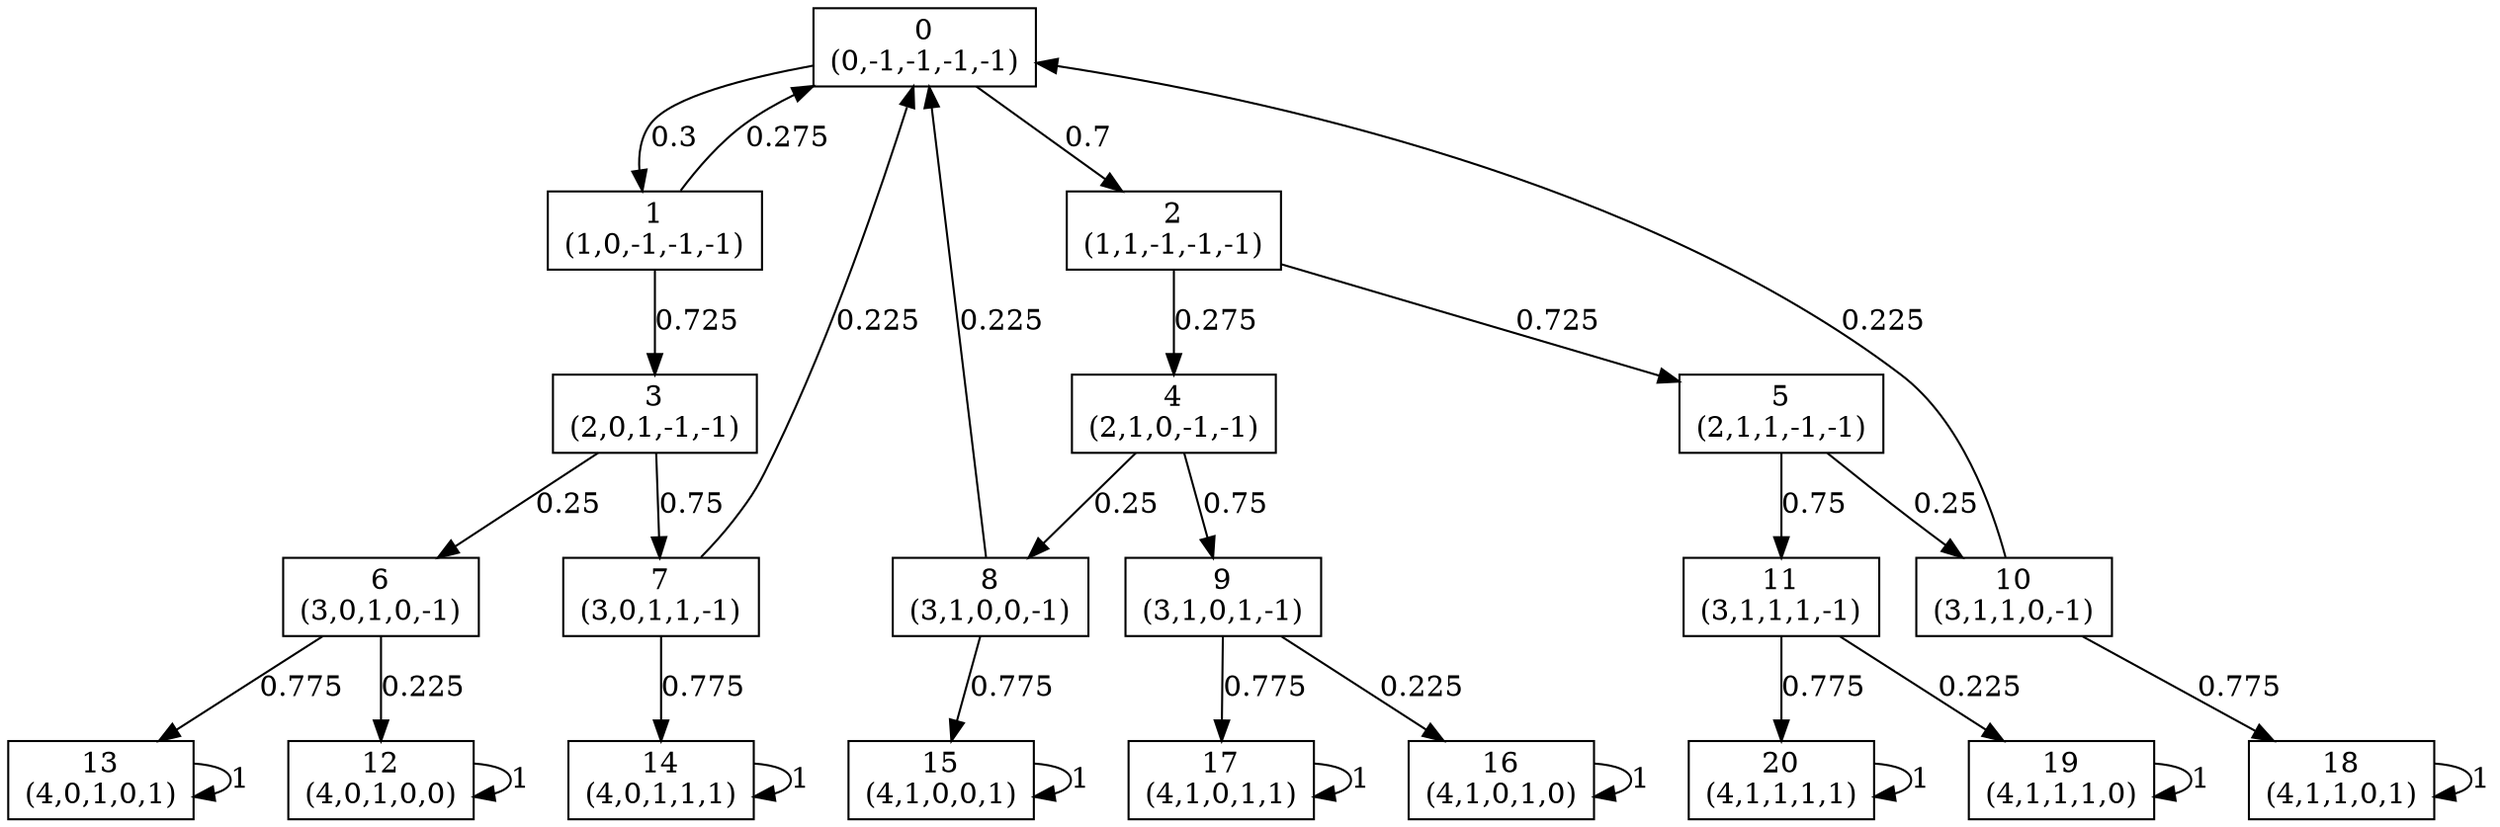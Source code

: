digraph P {
node [shape=box];
0 -> 1 [ label="0.3" ];
0 -> 2 [ label="0.7" ];
1 -> 0 [ label="0.275" ];
1 -> 3 [ label="0.725" ];
2 -> 4 [ label="0.275" ];
2 -> 5 [ label="0.725" ];
3 -> 6 [ label="0.25" ];
3 -> 7 [ label="0.75" ];
4 -> 8 [ label="0.25" ];
4 -> 9 [ label="0.75" ];
5 -> 10 [ label="0.25" ];
5 -> 11 [ label="0.75" ];
6 -> 12 [ label="0.225" ];
6 -> 13 [ label="0.775" ];
7 -> 0 [ label="0.225" ];
7 -> 14 [ label="0.775" ];
8 -> 0 [ label="0.225" ];
8 -> 15 [ label="0.775" ];
9 -> 16 [ label="0.225" ];
9 -> 17 [ label="0.775" ];
10 -> 0 [ label="0.225" ];
10 -> 18 [ label="0.775" ];
11 -> 19 [ label="0.225" ];
11 -> 20 [ label="0.775" ];
12 -> 12 [ label="1" ];
13 -> 13 [ label="1" ];
14 -> 14 [ label="1" ];
15 -> 15 [ label="1" ];
16 -> 16 [ label="1" ];
17 -> 17 [ label="1" ];
18 -> 18 [ label="1" ];
19 -> 19 [ label="1" ];
20 -> 20 [ label="1" ];
0 [label="0\n(0,-1,-1,-1,-1)"];
1 [label="1\n(1,0,-1,-1,-1)"];
2 [label="2\n(1,1,-1,-1,-1)"];
3 [label="3\n(2,0,1,-1,-1)"];
4 [label="4\n(2,1,0,-1,-1)"];
5 [label="5\n(2,1,1,-1,-1)"];
6 [label="6\n(3,0,1,0,-1)"];
7 [label="7\n(3,0,1,1,-1)"];
8 [label="8\n(3,1,0,0,-1)"];
9 [label="9\n(3,1,0,1,-1)"];
10 [label="10\n(3,1,1,0,-1)"];
11 [label="11\n(3,1,1,1,-1)"];
12 [label="12\n(4,0,1,0,0)"];
13 [label="13\n(4,0,1,0,1)"];
14 [label="14\n(4,0,1,1,1)"];
15 [label="15\n(4,1,0,0,1)"];
16 [label="16\n(4,1,0,1,0)"];
17 [label="17\n(4,1,0,1,1)"];
18 [label="18\n(4,1,1,0,1)"];
19 [label="19\n(4,1,1,1,0)"];
20 [label="20\n(4,1,1,1,1)"];
}
